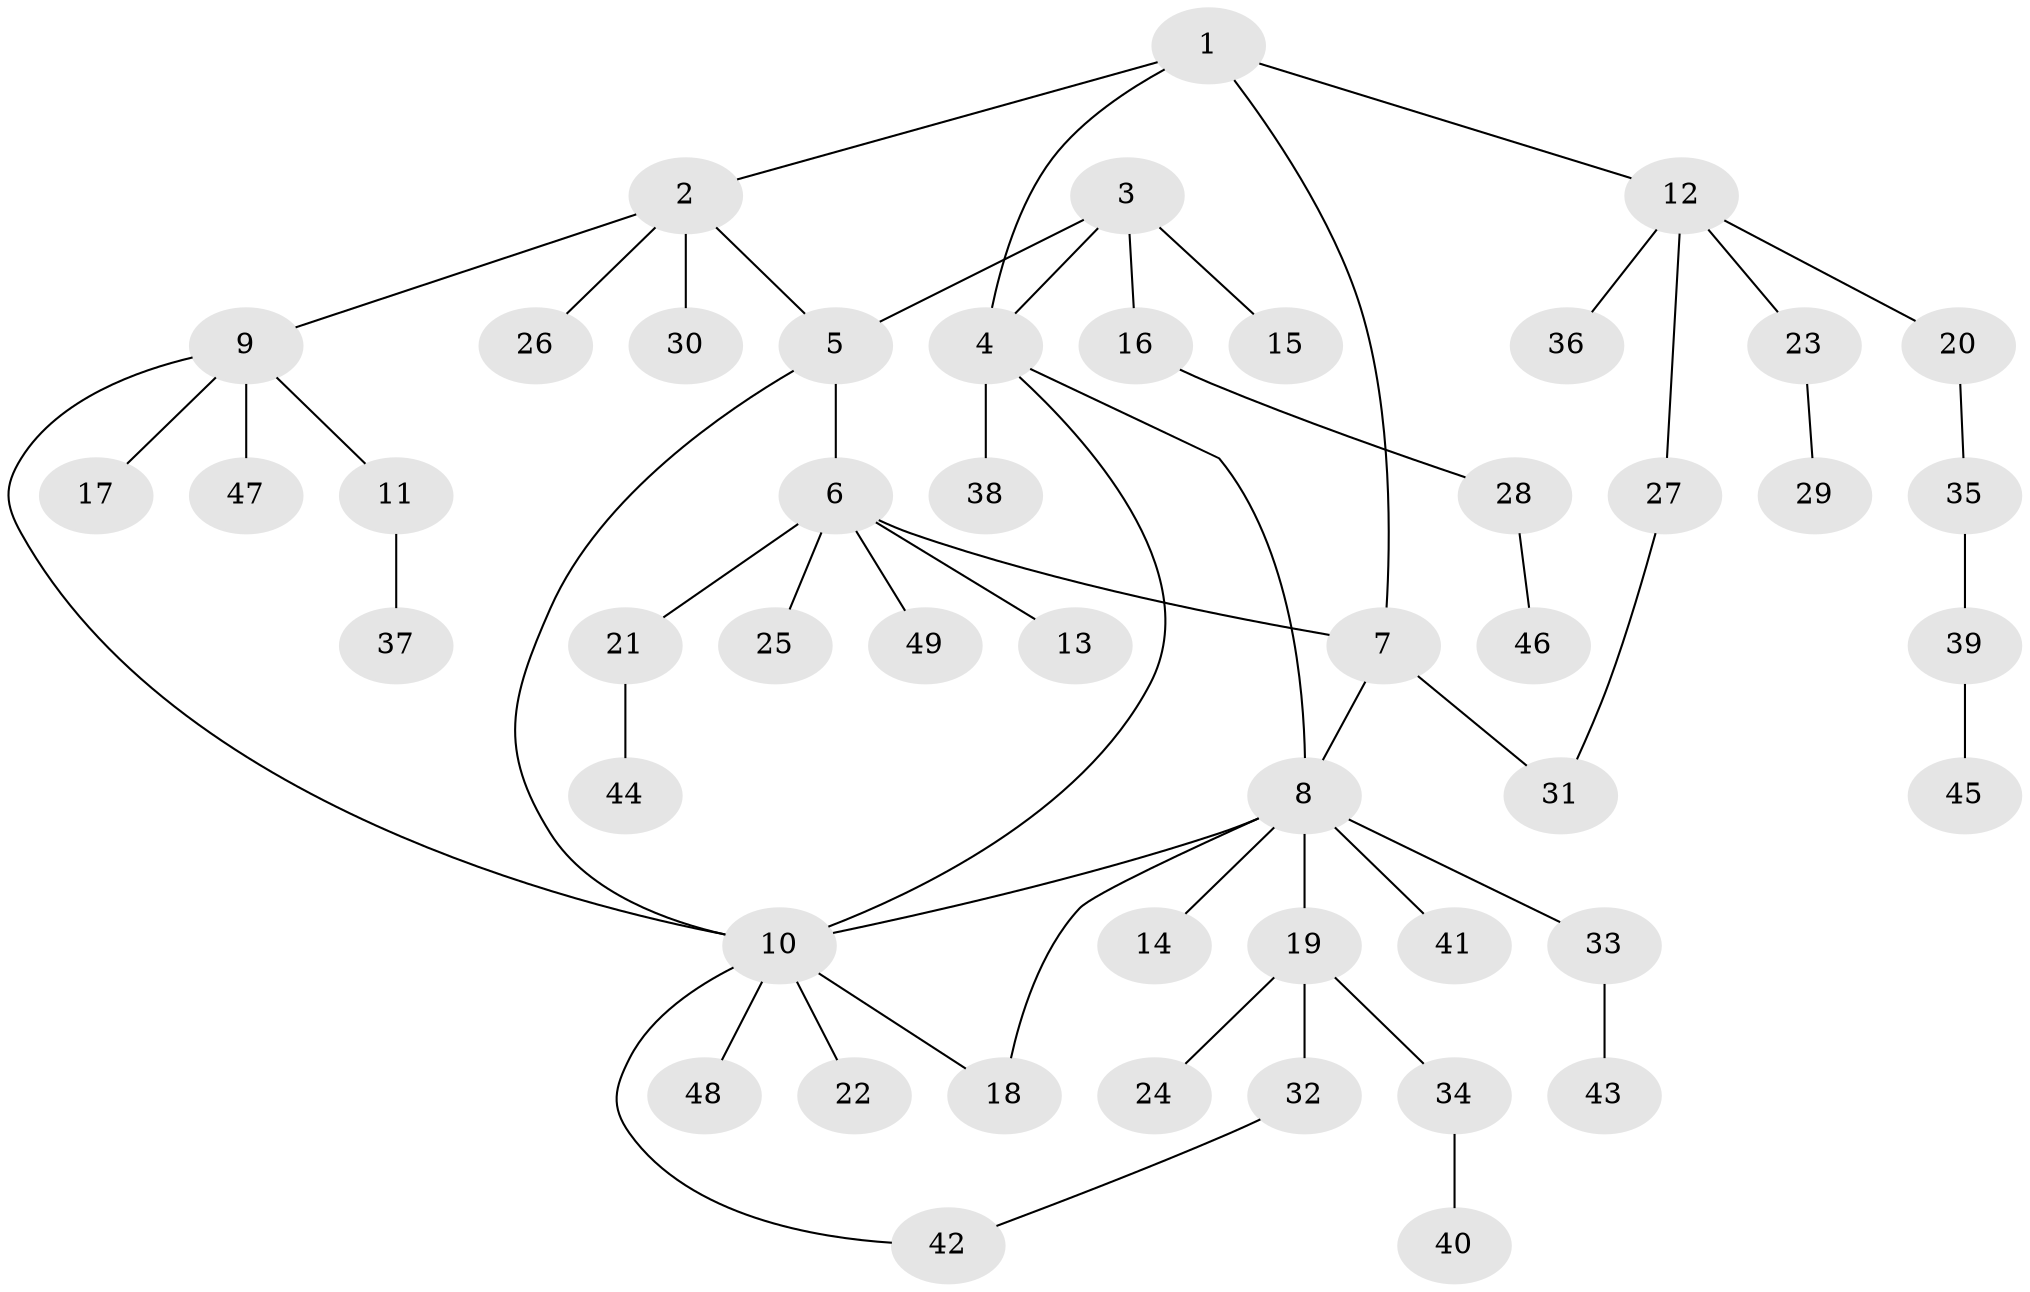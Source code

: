 // Generated by graph-tools (version 1.1) at 2025/37/03/09/25 02:37:27]
// undirected, 49 vertices, 57 edges
graph export_dot {
graph [start="1"]
  node [color=gray90,style=filled];
  1;
  2;
  3;
  4;
  5;
  6;
  7;
  8;
  9;
  10;
  11;
  12;
  13;
  14;
  15;
  16;
  17;
  18;
  19;
  20;
  21;
  22;
  23;
  24;
  25;
  26;
  27;
  28;
  29;
  30;
  31;
  32;
  33;
  34;
  35;
  36;
  37;
  38;
  39;
  40;
  41;
  42;
  43;
  44;
  45;
  46;
  47;
  48;
  49;
  1 -- 2;
  1 -- 4;
  1 -- 7;
  1 -- 12;
  2 -- 5;
  2 -- 9;
  2 -- 26;
  2 -- 30;
  3 -- 4;
  3 -- 5;
  3 -- 15;
  3 -- 16;
  4 -- 8;
  4 -- 10;
  4 -- 38;
  5 -- 6;
  5 -- 10;
  6 -- 7;
  6 -- 13;
  6 -- 21;
  6 -- 25;
  6 -- 49;
  7 -- 8;
  7 -- 31;
  8 -- 10;
  8 -- 14;
  8 -- 18;
  8 -- 19;
  8 -- 33;
  8 -- 41;
  9 -- 10;
  9 -- 11;
  9 -- 17;
  9 -- 47;
  10 -- 18;
  10 -- 22;
  10 -- 42;
  10 -- 48;
  11 -- 37;
  12 -- 20;
  12 -- 23;
  12 -- 27;
  12 -- 36;
  16 -- 28;
  19 -- 24;
  19 -- 32;
  19 -- 34;
  20 -- 35;
  21 -- 44;
  23 -- 29;
  27 -- 31;
  28 -- 46;
  32 -- 42;
  33 -- 43;
  34 -- 40;
  35 -- 39;
  39 -- 45;
}
